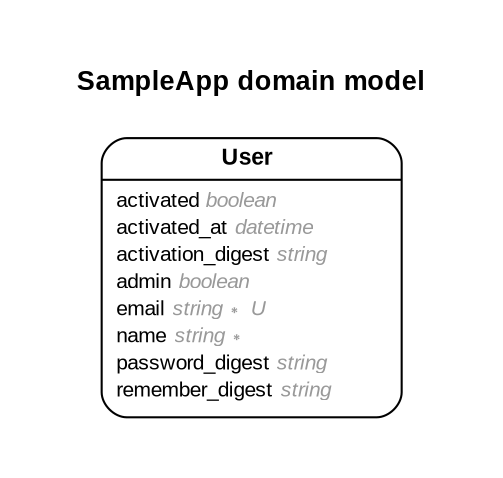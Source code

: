 digraph SampleApp {
rankdir = "LR";
ranksep = "0.5";
nodesep = "0.4";
pad = "0.4,0.4";
margin = "0,0";
concentrate = "true";
labelloc = "t";
fontsize = "13";
fontname = "Arial Bold";
splines = "spline";
node[ shape  =  "Mrecord" , fontsize  =  "10" , fontname  =  "Arial" , margin  =  "0.07,0.05" , penwidth  =  "1.0"];
edge[ fontname  =  "Arial" , fontsize  =  "7" , dir  =  "both" , arrowsize  =  "0.9" , penwidth  =  "1.0" , labelangle  =  "32" , labeldistance  =  "1.8"];
rankdir = "TB";
label = "SampleApp domain model\n\n";
m_User [label = <{<table border="0" align="center" cellspacing="0.5" cellpadding="0" width="134">
  <tr><td align="center" valign="bottom" width="130"><font face="Arial Bold" point-size="11">User</font></td></tr>
</table>
|
<table border="0" align="left" cellspacing="2" cellpadding="0" width="134">
  <tr><td align="left" width="130" port="activated">activated <font face="Arial Italic" color="grey60">boolean</font></td></tr>
  <tr><td align="left" width="130" port="activated_at">activated_at <font face="Arial Italic" color="grey60">datetime</font></td></tr>
  <tr><td align="left" width="130" port="activation_digest">activation_digest <font face="Arial Italic" color="grey60">string</font></td></tr>
  <tr><td align="left" width="130" port="admin">admin <font face="Arial Italic" color="grey60">boolean</font></td></tr>
  <tr><td align="left" width="130" port="email">email <font face="Arial Italic" color="grey60">string ∗ U</font></td></tr>
  <tr><td align="left" width="130" port="name">name <font face="Arial Italic" color="grey60">string ∗</font></td></tr>
  <tr><td align="left" width="130" port="password_digest">password_digest <font face="Arial Italic" color="grey60">string</font></td></tr>
  <tr><td align="left" width="130" port="remember_digest">remember_digest <font face="Arial Italic" color="grey60">string</font></td></tr>
</table>
}>];
}
